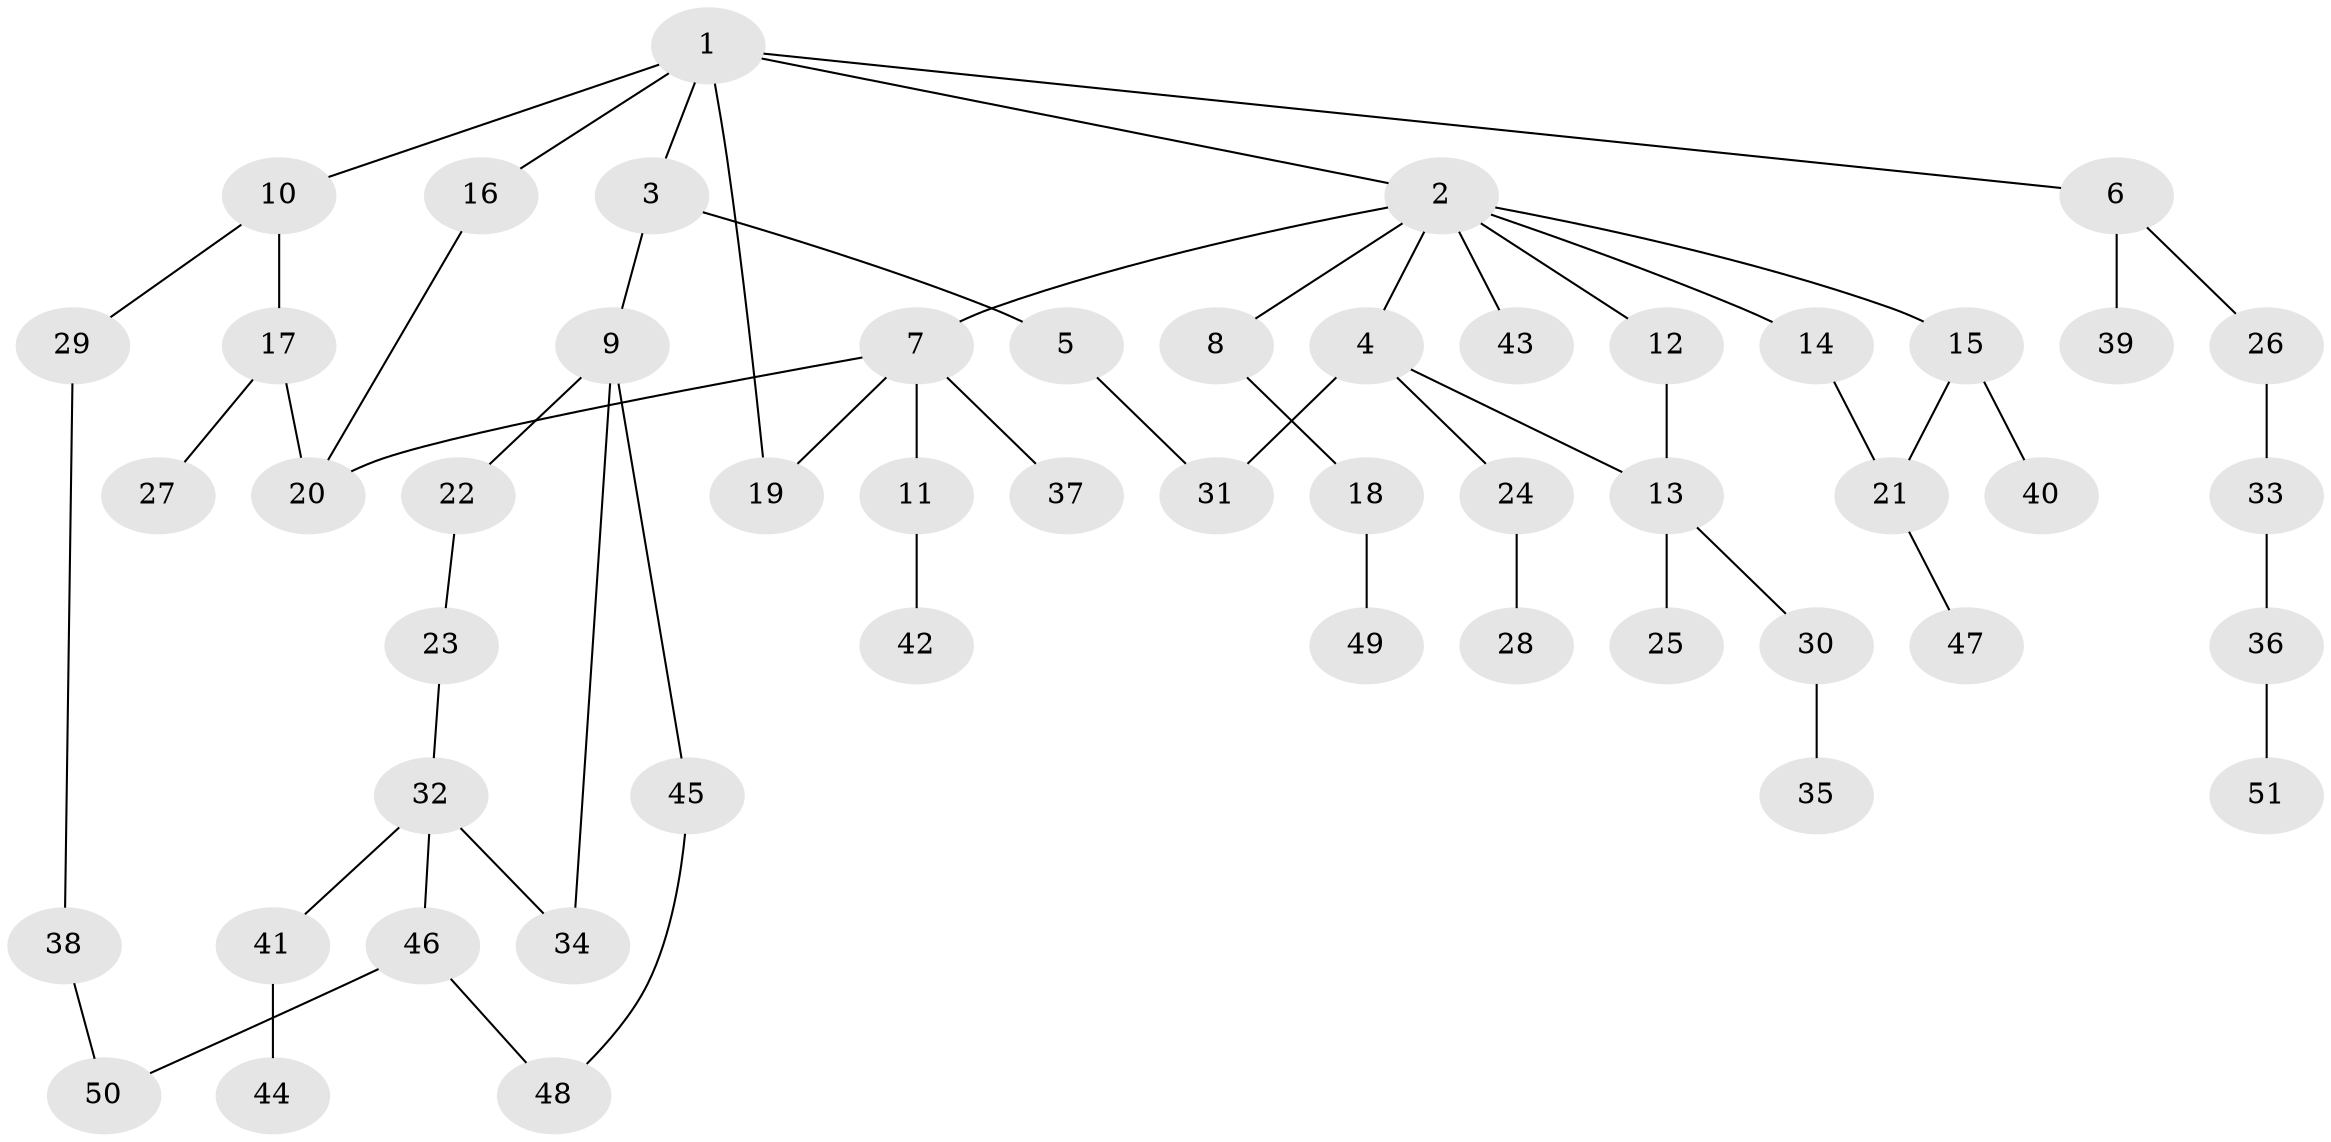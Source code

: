 // coarse degree distribution, {6: 0.03125, 9: 0.03125, 3: 0.1875, 4: 0.09375, 5: 0.03125, 2: 0.3125, 1: 0.3125}
// Generated by graph-tools (version 1.1) at 2025/51/02/27/25 19:51:38]
// undirected, 51 vertices, 59 edges
graph export_dot {
graph [start="1"]
  node [color=gray90,style=filled];
  1;
  2;
  3;
  4;
  5;
  6;
  7;
  8;
  9;
  10;
  11;
  12;
  13;
  14;
  15;
  16;
  17;
  18;
  19;
  20;
  21;
  22;
  23;
  24;
  25;
  26;
  27;
  28;
  29;
  30;
  31;
  32;
  33;
  34;
  35;
  36;
  37;
  38;
  39;
  40;
  41;
  42;
  43;
  44;
  45;
  46;
  47;
  48;
  49;
  50;
  51;
  1 -- 2;
  1 -- 3;
  1 -- 6;
  1 -- 10;
  1 -- 16;
  1 -- 19;
  2 -- 4;
  2 -- 7;
  2 -- 8;
  2 -- 12;
  2 -- 14;
  2 -- 15;
  2 -- 43;
  3 -- 5;
  3 -- 9;
  4 -- 13;
  4 -- 24;
  4 -- 31;
  5 -- 31;
  6 -- 26;
  6 -- 39;
  7 -- 11;
  7 -- 20;
  7 -- 37;
  7 -- 19;
  8 -- 18;
  9 -- 22;
  9 -- 34;
  9 -- 45;
  10 -- 17;
  10 -- 29;
  11 -- 42;
  12 -- 13;
  13 -- 25;
  13 -- 30;
  14 -- 21;
  15 -- 40;
  15 -- 21;
  16 -- 20;
  17 -- 27;
  17 -- 20;
  18 -- 49;
  21 -- 47;
  22 -- 23;
  23 -- 32;
  24 -- 28;
  26 -- 33;
  29 -- 38;
  30 -- 35;
  32 -- 41;
  32 -- 46;
  32 -- 34;
  33 -- 36;
  36 -- 51;
  38 -- 50;
  41 -- 44;
  45 -- 48;
  46 -- 50;
  46 -- 48;
}
